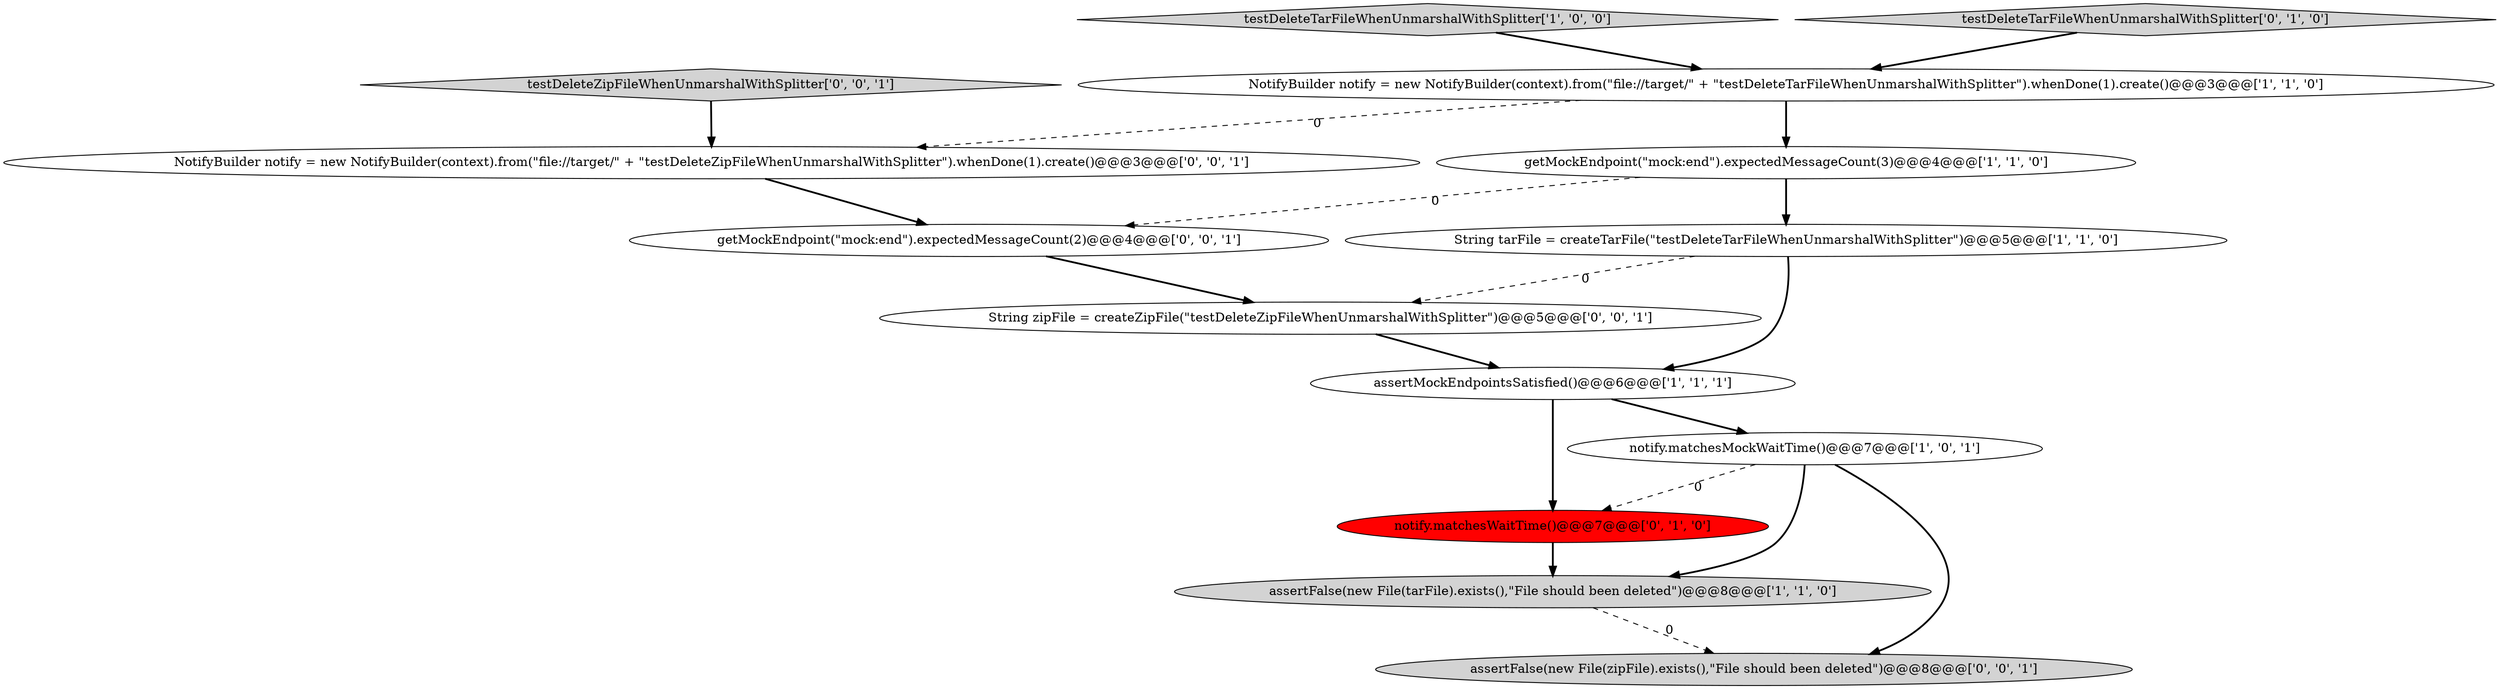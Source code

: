 digraph {
12 [style = filled, label = "NotifyBuilder notify = new NotifyBuilder(context).from(\"file://target/\" + \"testDeleteZipFileWhenUnmarshalWithSplitter\").whenDone(1).create()@@@3@@@['0', '0', '1']", fillcolor = white, shape = ellipse image = "AAA0AAABBB3BBB"];
10 [style = filled, label = "assertFalse(new File(zipFile).exists(),\"File should been deleted\")@@@8@@@['0', '0', '1']", fillcolor = lightgray, shape = ellipse image = "AAA0AAABBB3BBB"];
0 [style = filled, label = "assertFalse(new File(tarFile).exists(),\"File should been deleted\")@@@8@@@['1', '1', '0']", fillcolor = lightgray, shape = ellipse image = "AAA0AAABBB1BBB"];
11 [style = filled, label = "getMockEndpoint(\"mock:end\").expectedMessageCount(2)@@@4@@@['0', '0', '1']", fillcolor = white, shape = ellipse image = "AAA0AAABBB3BBB"];
13 [style = filled, label = "String zipFile = createZipFile(\"testDeleteZipFileWhenUnmarshalWithSplitter\")@@@5@@@['0', '0', '1']", fillcolor = white, shape = ellipse image = "AAA0AAABBB3BBB"];
6 [style = filled, label = "assertMockEndpointsSatisfied()@@@6@@@['1', '1', '1']", fillcolor = white, shape = ellipse image = "AAA0AAABBB1BBB"];
7 [style = filled, label = "notify.matchesWaitTime()@@@7@@@['0', '1', '0']", fillcolor = red, shape = ellipse image = "AAA1AAABBB2BBB"];
5 [style = filled, label = "notify.matchesMockWaitTime()@@@7@@@['1', '0', '1']", fillcolor = white, shape = ellipse image = "AAA0AAABBB1BBB"];
1 [style = filled, label = "String tarFile = createTarFile(\"testDeleteTarFileWhenUnmarshalWithSplitter\")@@@5@@@['1', '1', '0']", fillcolor = white, shape = ellipse image = "AAA0AAABBB1BBB"];
9 [style = filled, label = "testDeleteZipFileWhenUnmarshalWithSplitter['0', '0', '1']", fillcolor = lightgray, shape = diamond image = "AAA0AAABBB3BBB"];
4 [style = filled, label = "getMockEndpoint(\"mock:end\").expectedMessageCount(3)@@@4@@@['1', '1', '0']", fillcolor = white, shape = ellipse image = "AAA0AAABBB1BBB"];
2 [style = filled, label = "testDeleteTarFileWhenUnmarshalWithSplitter['1', '0', '0']", fillcolor = lightgray, shape = diamond image = "AAA0AAABBB1BBB"];
8 [style = filled, label = "testDeleteTarFileWhenUnmarshalWithSplitter['0', '1', '0']", fillcolor = lightgray, shape = diamond image = "AAA0AAABBB2BBB"];
3 [style = filled, label = "NotifyBuilder notify = new NotifyBuilder(context).from(\"file://target/\" + \"testDeleteTarFileWhenUnmarshalWithSplitter\").whenDone(1).create()@@@3@@@['1', '1', '0']", fillcolor = white, shape = ellipse image = "AAA0AAABBB1BBB"];
5->10 [style = bold, label=""];
6->5 [style = bold, label=""];
4->1 [style = bold, label=""];
7->0 [style = bold, label=""];
1->6 [style = bold, label=""];
9->12 [style = bold, label=""];
13->6 [style = bold, label=""];
5->7 [style = dashed, label="0"];
6->7 [style = bold, label=""];
5->0 [style = bold, label=""];
3->12 [style = dashed, label="0"];
4->11 [style = dashed, label="0"];
3->4 [style = bold, label=""];
0->10 [style = dashed, label="0"];
11->13 [style = bold, label=""];
2->3 [style = bold, label=""];
8->3 [style = bold, label=""];
12->11 [style = bold, label=""];
1->13 [style = dashed, label="0"];
}

